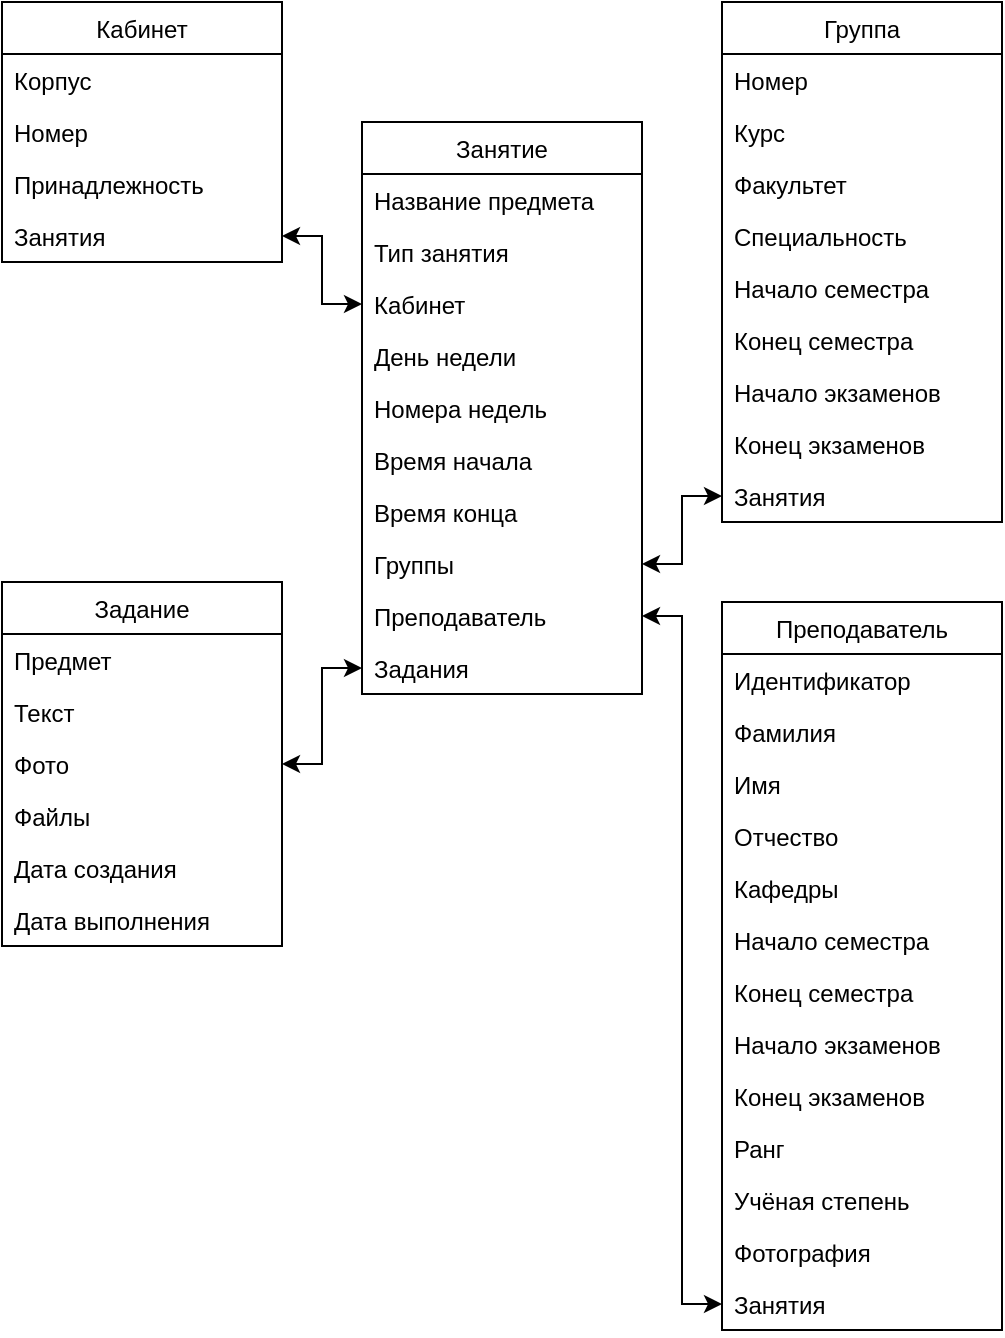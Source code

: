 <mxfile version="15.2.7" type="device"><diagram id="C5RBs43oDa-KdzZeNtuy" name="Page-1"><mxGraphModel dx="1351" dy="884" grid="1" gridSize="10" guides="1" tooltips="1" connect="1" arrows="1" fold="1" page="1" pageScale="1" pageWidth="827" pageHeight="1169" math="0" shadow="0"><root><mxCell id="WIyWlLk6GJQsqaUBKTNV-0"/><mxCell id="WIyWlLk6GJQsqaUBKTNV-1" parent="WIyWlLk6GJQsqaUBKTNV-0"/><mxCell id="ngkg9awUEIGoTGtZSIj_-0" value="Занятие" style="swimlane;fontStyle=0;childLayout=stackLayout;horizontal=1;startSize=26;fillColor=none;horizontalStack=0;resizeParent=1;resizeParentMax=0;resizeLast=0;collapsible=1;marginBottom=0;" vertex="1" parent="WIyWlLk6GJQsqaUBKTNV-1"><mxGeometry x="344" y="312" width="140" height="286" as="geometry"><mxRectangle x="40" y="40" width="70" height="26" as="alternateBounds"/></mxGeometry></mxCell><mxCell id="ngkg9awUEIGoTGtZSIj_-1" value="Название предмета" style="text;strokeColor=none;fillColor=none;align=left;verticalAlign=top;spacingLeft=4;spacingRight=4;overflow=hidden;rotatable=0;points=[[0,0.5],[1,0.5]];portConstraint=eastwest;" vertex="1" parent="ngkg9awUEIGoTGtZSIj_-0"><mxGeometry y="26" width="140" height="26" as="geometry"/></mxCell><mxCell id="ngkg9awUEIGoTGtZSIj_-18" value="Тип занятия" style="text;strokeColor=none;fillColor=none;align=left;verticalAlign=top;spacingLeft=4;spacingRight=4;overflow=hidden;rotatable=0;points=[[0,0.5],[1,0.5]];portConstraint=eastwest;" vertex="1" parent="ngkg9awUEIGoTGtZSIj_-0"><mxGeometry y="52" width="140" height="26" as="geometry"/></mxCell><mxCell id="ngkg9awUEIGoTGtZSIj_-22" value="Кабинет" style="text;strokeColor=none;fillColor=none;align=left;verticalAlign=top;spacingLeft=4;spacingRight=4;overflow=hidden;rotatable=0;points=[[0,0.5],[1,0.5]];portConstraint=eastwest;" vertex="1" parent="ngkg9awUEIGoTGtZSIj_-0"><mxGeometry y="78" width="140" height="26" as="geometry"/></mxCell><mxCell id="ngkg9awUEIGoTGtZSIj_-19" value="День недели" style="text;strokeColor=none;fillColor=none;align=left;verticalAlign=top;spacingLeft=4;spacingRight=4;overflow=hidden;rotatable=0;points=[[0,0.5],[1,0.5]];portConstraint=eastwest;" vertex="1" parent="ngkg9awUEIGoTGtZSIj_-0"><mxGeometry y="104" width="140" height="26" as="geometry"/></mxCell><mxCell id="ngkg9awUEIGoTGtZSIj_-8" value="Номера недель" style="text;strokeColor=none;fillColor=none;align=left;verticalAlign=top;spacingLeft=4;spacingRight=4;overflow=hidden;rotatable=0;points=[[0,0.5],[1,0.5]];portConstraint=eastwest;" vertex="1" parent="ngkg9awUEIGoTGtZSIj_-0"><mxGeometry y="130" width="140" height="26" as="geometry"/></mxCell><mxCell id="ngkg9awUEIGoTGtZSIj_-11" value="Время начала" style="text;strokeColor=none;fillColor=none;align=left;verticalAlign=top;spacingLeft=4;spacingRight=4;overflow=hidden;rotatable=0;points=[[0,0.5],[1,0.5]];portConstraint=eastwest;" vertex="1" parent="ngkg9awUEIGoTGtZSIj_-0"><mxGeometry y="156" width="140" height="26" as="geometry"/></mxCell><mxCell id="ngkg9awUEIGoTGtZSIj_-3" value="Время конца" style="text;strokeColor=none;fillColor=none;align=left;verticalAlign=top;spacingLeft=4;spacingRight=4;overflow=hidden;rotatable=0;points=[[0,0.5],[1,0.5]];portConstraint=eastwest;" vertex="1" parent="ngkg9awUEIGoTGtZSIj_-0"><mxGeometry y="182" width="140" height="26" as="geometry"/></mxCell><mxCell id="ngkg9awUEIGoTGtZSIj_-21" value="Группы" style="text;strokeColor=none;fillColor=none;align=left;verticalAlign=top;spacingLeft=4;spacingRight=4;overflow=hidden;rotatable=0;points=[[0,0.5],[1,0.5]];portConstraint=eastwest;" vertex="1" parent="ngkg9awUEIGoTGtZSIj_-0"><mxGeometry y="208" width="140" height="26" as="geometry"/></mxCell><mxCell id="ngkg9awUEIGoTGtZSIj_-20" value="Преподаватель" style="text;strokeColor=none;fillColor=none;align=left;verticalAlign=top;spacingLeft=4;spacingRight=4;overflow=hidden;rotatable=0;points=[[0,0.5],[1,0.5]];portConstraint=eastwest;" vertex="1" parent="ngkg9awUEIGoTGtZSIj_-0"><mxGeometry y="234" width="140" height="26" as="geometry"/></mxCell><mxCell id="ngkg9awUEIGoTGtZSIj_-80" value="Задания" style="text;strokeColor=none;fillColor=none;align=left;verticalAlign=top;spacingLeft=4;spacingRight=4;overflow=hidden;rotatable=0;points=[[0,0.5],[1,0.5]];portConstraint=eastwest;" vertex="1" parent="ngkg9awUEIGoTGtZSIj_-0"><mxGeometry y="260" width="140" height="26" as="geometry"/></mxCell><mxCell id="ngkg9awUEIGoTGtZSIj_-28" value="Группа" style="swimlane;fontStyle=0;childLayout=stackLayout;horizontal=1;startSize=26;fillColor=none;horizontalStack=0;resizeParent=1;resizeParentMax=0;resizeLast=0;collapsible=1;marginBottom=0;" vertex="1" parent="WIyWlLk6GJQsqaUBKTNV-1"><mxGeometry x="524" y="252" width="140" height="260" as="geometry"><mxRectangle x="40" y="40" width="70" height="26" as="alternateBounds"/></mxGeometry></mxCell><mxCell id="ngkg9awUEIGoTGtZSIj_-29" value="Номер" style="text;strokeColor=none;fillColor=none;align=left;verticalAlign=top;spacingLeft=4;spacingRight=4;overflow=hidden;rotatable=0;points=[[0,0.5],[1,0.5]];portConstraint=eastwest;" vertex="1" parent="ngkg9awUEIGoTGtZSIj_-28"><mxGeometry y="26" width="140" height="26" as="geometry"/></mxCell><mxCell id="ngkg9awUEIGoTGtZSIj_-30" value="Курс" style="text;strokeColor=none;fillColor=none;align=left;verticalAlign=top;spacingLeft=4;spacingRight=4;overflow=hidden;rotatable=0;points=[[0,0.5],[1,0.5]];portConstraint=eastwest;" vertex="1" parent="ngkg9awUEIGoTGtZSIj_-28"><mxGeometry y="52" width="140" height="26" as="geometry"/></mxCell><mxCell id="ngkg9awUEIGoTGtZSIj_-32" value="Факультет" style="text;strokeColor=none;fillColor=none;align=left;verticalAlign=top;spacingLeft=4;spacingRight=4;overflow=hidden;rotatable=0;points=[[0,0.5],[1,0.5]];portConstraint=eastwest;" vertex="1" parent="ngkg9awUEIGoTGtZSIj_-28"><mxGeometry y="78" width="140" height="26" as="geometry"/></mxCell><mxCell id="ngkg9awUEIGoTGtZSIj_-31" value="Специальность" style="text;strokeColor=none;fillColor=none;align=left;verticalAlign=top;spacingLeft=4;spacingRight=4;overflow=hidden;rotatable=0;points=[[0,0.5],[1,0.5]];portConstraint=eastwest;" vertex="1" parent="ngkg9awUEIGoTGtZSIj_-28"><mxGeometry y="104" width="140" height="26" as="geometry"/></mxCell><mxCell id="ngkg9awUEIGoTGtZSIj_-33" value="Начало семестра" style="text;strokeColor=none;fillColor=none;align=left;verticalAlign=top;spacingLeft=4;spacingRight=4;overflow=hidden;rotatable=0;points=[[0,0.5],[1,0.5]];portConstraint=eastwest;" vertex="1" parent="ngkg9awUEIGoTGtZSIj_-28"><mxGeometry y="130" width="140" height="26" as="geometry"/></mxCell><mxCell id="ngkg9awUEIGoTGtZSIj_-34" value="Конец семестра " style="text;strokeColor=none;fillColor=none;align=left;verticalAlign=top;spacingLeft=4;spacingRight=4;overflow=hidden;rotatable=0;points=[[0,0.5],[1,0.5]];portConstraint=eastwest;" vertex="1" parent="ngkg9awUEIGoTGtZSIj_-28"><mxGeometry y="156" width="140" height="26" as="geometry"/></mxCell><mxCell id="ngkg9awUEIGoTGtZSIj_-35" value="Начало экзаменов" style="text;strokeColor=none;fillColor=none;align=left;verticalAlign=top;spacingLeft=4;spacingRight=4;overflow=hidden;rotatable=0;points=[[0,0.5],[1,0.5]];portConstraint=eastwest;" vertex="1" parent="ngkg9awUEIGoTGtZSIj_-28"><mxGeometry y="182" width="140" height="26" as="geometry"/></mxCell><mxCell id="ngkg9awUEIGoTGtZSIj_-36" value="Конец экзаменов" style="text;strokeColor=none;fillColor=none;align=left;verticalAlign=top;spacingLeft=4;spacingRight=4;overflow=hidden;rotatable=0;points=[[0,0.5],[1,0.5]];portConstraint=eastwest;" vertex="1" parent="ngkg9awUEIGoTGtZSIj_-28"><mxGeometry y="208" width="140" height="26" as="geometry"/></mxCell><mxCell id="ngkg9awUEIGoTGtZSIj_-37" value="Занятия" style="text;strokeColor=none;fillColor=none;align=left;verticalAlign=top;spacingLeft=4;spacingRight=4;overflow=hidden;rotatable=0;points=[[0,0.5],[1,0.5]];portConstraint=eastwest;" vertex="1" parent="ngkg9awUEIGoTGtZSIj_-28"><mxGeometry y="234" width="140" height="26" as="geometry"/></mxCell><mxCell id="ngkg9awUEIGoTGtZSIj_-38" value="Преподаватель" style="swimlane;fontStyle=0;childLayout=stackLayout;horizontal=1;startSize=26;fillColor=none;horizontalStack=0;resizeParent=1;resizeParentMax=0;resizeLast=0;collapsible=1;marginBottom=0;" vertex="1" parent="WIyWlLk6GJQsqaUBKTNV-1"><mxGeometry x="524" y="552" width="140" height="364" as="geometry"><mxRectangle x="40" y="40" width="70" height="26" as="alternateBounds"/></mxGeometry></mxCell><mxCell id="ngkg9awUEIGoTGtZSIj_-50" value="Идентификатор" style="text;strokeColor=none;fillColor=none;align=left;verticalAlign=top;spacingLeft=4;spacingRight=4;overflow=hidden;rotatable=0;points=[[0,0.5],[1,0.5]];portConstraint=eastwest;" vertex="1" parent="ngkg9awUEIGoTGtZSIj_-38"><mxGeometry y="26" width="140" height="26" as="geometry"/></mxCell><mxCell id="ngkg9awUEIGoTGtZSIj_-39" value="Фамилия" style="text;strokeColor=none;fillColor=none;align=left;verticalAlign=top;spacingLeft=4;spacingRight=4;overflow=hidden;rotatable=0;points=[[0,0.5],[1,0.5]];portConstraint=eastwest;" vertex="1" parent="ngkg9awUEIGoTGtZSIj_-38"><mxGeometry y="52" width="140" height="26" as="geometry"/></mxCell><mxCell id="ngkg9awUEIGoTGtZSIj_-40" value="Имя" style="text;strokeColor=none;fillColor=none;align=left;verticalAlign=top;spacingLeft=4;spacingRight=4;overflow=hidden;rotatable=0;points=[[0,0.5],[1,0.5]];portConstraint=eastwest;" vertex="1" parent="ngkg9awUEIGoTGtZSIj_-38"><mxGeometry y="78" width="140" height="26" as="geometry"/></mxCell><mxCell id="ngkg9awUEIGoTGtZSIj_-41" value="Отчество" style="text;strokeColor=none;fillColor=none;align=left;verticalAlign=top;spacingLeft=4;spacingRight=4;overflow=hidden;rotatable=0;points=[[0,0.5],[1,0.5]];portConstraint=eastwest;" vertex="1" parent="ngkg9awUEIGoTGtZSIj_-38"><mxGeometry y="104" width="140" height="26" as="geometry"/></mxCell><mxCell id="ngkg9awUEIGoTGtZSIj_-42" value="Кафедры" style="text;strokeColor=none;fillColor=none;align=left;verticalAlign=top;spacingLeft=4;spacingRight=4;overflow=hidden;rotatable=0;points=[[0,0.5],[1,0.5]];portConstraint=eastwest;" vertex="1" parent="ngkg9awUEIGoTGtZSIj_-38"><mxGeometry y="130" width="140" height="26" as="geometry"/></mxCell><mxCell id="ngkg9awUEIGoTGtZSIj_-43" value="Начало семестра" style="text;strokeColor=none;fillColor=none;align=left;verticalAlign=top;spacingLeft=4;spacingRight=4;overflow=hidden;rotatable=0;points=[[0,0.5],[1,0.5]];portConstraint=eastwest;" vertex="1" parent="ngkg9awUEIGoTGtZSIj_-38"><mxGeometry y="156" width="140" height="26" as="geometry"/></mxCell><mxCell id="ngkg9awUEIGoTGtZSIj_-44" value="Конец семестра " style="text;strokeColor=none;fillColor=none;align=left;verticalAlign=top;spacingLeft=4;spacingRight=4;overflow=hidden;rotatable=0;points=[[0,0.5],[1,0.5]];portConstraint=eastwest;" vertex="1" parent="ngkg9awUEIGoTGtZSIj_-38"><mxGeometry y="182" width="140" height="26" as="geometry"/></mxCell><mxCell id="ngkg9awUEIGoTGtZSIj_-45" value="Начало экзаменов" style="text;strokeColor=none;fillColor=none;align=left;verticalAlign=top;spacingLeft=4;spacingRight=4;overflow=hidden;rotatable=0;points=[[0,0.5],[1,0.5]];portConstraint=eastwest;" vertex="1" parent="ngkg9awUEIGoTGtZSIj_-38"><mxGeometry y="208" width="140" height="26" as="geometry"/></mxCell><mxCell id="ngkg9awUEIGoTGtZSIj_-46" value="Конец экзаменов" style="text;strokeColor=none;fillColor=none;align=left;verticalAlign=top;spacingLeft=4;spacingRight=4;overflow=hidden;rotatable=0;points=[[0,0.5],[1,0.5]];portConstraint=eastwest;" vertex="1" parent="ngkg9awUEIGoTGtZSIj_-38"><mxGeometry y="234" width="140" height="26" as="geometry"/></mxCell><mxCell id="ngkg9awUEIGoTGtZSIj_-51" value="Ранг" style="text;strokeColor=none;fillColor=none;align=left;verticalAlign=top;spacingLeft=4;spacingRight=4;overflow=hidden;rotatable=0;points=[[0,0.5],[1,0.5]];portConstraint=eastwest;" vertex="1" parent="ngkg9awUEIGoTGtZSIj_-38"><mxGeometry y="260" width="140" height="26" as="geometry"/></mxCell><mxCell id="ngkg9awUEIGoTGtZSIj_-53" value="Учёная степень" style="text;strokeColor=none;fillColor=none;align=left;verticalAlign=top;spacingLeft=4;spacingRight=4;overflow=hidden;rotatable=0;points=[[0,0.5],[1,0.5]];portConstraint=eastwest;" vertex="1" parent="ngkg9awUEIGoTGtZSIj_-38"><mxGeometry y="286" width="140" height="26" as="geometry"/></mxCell><mxCell id="ngkg9awUEIGoTGtZSIj_-52" value="Фотография" style="text;strokeColor=none;fillColor=none;align=left;verticalAlign=top;spacingLeft=4;spacingRight=4;overflow=hidden;rotatable=0;points=[[0,0.5],[1,0.5]];portConstraint=eastwest;" vertex="1" parent="ngkg9awUEIGoTGtZSIj_-38"><mxGeometry y="312" width="140" height="26" as="geometry"/></mxCell><mxCell id="ngkg9awUEIGoTGtZSIj_-47" value="Занятия" style="text;strokeColor=none;fillColor=none;align=left;verticalAlign=top;spacingLeft=4;spacingRight=4;overflow=hidden;rotatable=0;points=[[0,0.5],[1,0.5]];portConstraint=eastwest;" vertex="1" parent="ngkg9awUEIGoTGtZSIj_-38"><mxGeometry y="338" width="140" height="26" as="geometry"/></mxCell><mxCell id="ngkg9awUEIGoTGtZSIj_-54" value="Кабинет" style="swimlane;fontStyle=0;childLayout=stackLayout;horizontal=1;startSize=26;fillColor=none;horizontalStack=0;resizeParent=1;resizeParentMax=0;resizeLast=0;collapsible=1;marginBottom=0;" vertex="1" parent="WIyWlLk6GJQsqaUBKTNV-1"><mxGeometry x="164" y="252" width="140" height="130" as="geometry"><mxRectangle x="40" y="40" width="70" height="26" as="alternateBounds"/></mxGeometry></mxCell><mxCell id="ngkg9awUEIGoTGtZSIj_-55" value="Корпус" style="text;strokeColor=none;fillColor=none;align=left;verticalAlign=top;spacingLeft=4;spacingRight=4;overflow=hidden;rotatable=0;points=[[0,0.5],[1,0.5]];portConstraint=eastwest;" vertex="1" parent="ngkg9awUEIGoTGtZSIj_-54"><mxGeometry y="26" width="140" height="26" as="geometry"/></mxCell><mxCell id="ngkg9awUEIGoTGtZSIj_-56" value="Номер" style="text;strokeColor=none;fillColor=none;align=left;verticalAlign=top;spacingLeft=4;spacingRight=4;overflow=hidden;rotatable=0;points=[[0,0.5],[1,0.5]];portConstraint=eastwest;" vertex="1" parent="ngkg9awUEIGoTGtZSIj_-54"><mxGeometry y="52" width="140" height="26" as="geometry"/></mxCell><mxCell id="ngkg9awUEIGoTGtZSIj_-57" value="Принадлежность" style="text;strokeColor=none;fillColor=none;align=left;verticalAlign=top;spacingLeft=4;spacingRight=4;overflow=hidden;rotatable=0;points=[[0,0.5],[1,0.5]];portConstraint=eastwest;" vertex="1" parent="ngkg9awUEIGoTGtZSIj_-54"><mxGeometry y="78" width="140" height="26" as="geometry"/></mxCell><mxCell id="ngkg9awUEIGoTGtZSIj_-58" value="Занятия" style="text;strokeColor=none;fillColor=none;align=left;verticalAlign=top;spacingLeft=4;spacingRight=4;overflow=hidden;rotatable=0;points=[[0,0.5],[1,0.5]];portConstraint=eastwest;" vertex="1" parent="ngkg9awUEIGoTGtZSIj_-54"><mxGeometry y="104" width="140" height="26" as="geometry"/></mxCell><mxCell id="ngkg9awUEIGoTGtZSIj_-64" value="Задание" style="swimlane;fontStyle=0;childLayout=stackLayout;horizontal=1;startSize=26;fillColor=none;horizontalStack=0;resizeParent=1;resizeParentMax=0;resizeLast=0;collapsible=1;marginBottom=0;" vertex="1" parent="WIyWlLk6GJQsqaUBKTNV-1"><mxGeometry x="164" y="542" width="140" height="182" as="geometry"><mxRectangle x="40" y="40" width="70" height="26" as="alternateBounds"/></mxGeometry></mxCell><mxCell id="ngkg9awUEIGoTGtZSIj_-74" value="Предмет" style="text;strokeColor=none;fillColor=none;align=left;verticalAlign=top;spacingLeft=4;spacingRight=4;overflow=hidden;rotatable=0;points=[[0,0.5],[1,0.5]];portConstraint=eastwest;" vertex="1" parent="ngkg9awUEIGoTGtZSIj_-64"><mxGeometry y="26" width="140" height="26" as="geometry"/></mxCell><mxCell id="ngkg9awUEIGoTGtZSIj_-65" value="Текст" style="text;strokeColor=none;fillColor=none;align=left;verticalAlign=top;spacingLeft=4;spacingRight=4;overflow=hidden;rotatable=0;points=[[0,0.5],[1,0.5]];portConstraint=eastwest;" vertex="1" parent="ngkg9awUEIGoTGtZSIj_-64"><mxGeometry y="52" width="140" height="26" as="geometry"/></mxCell><mxCell id="ngkg9awUEIGoTGtZSIj_-66" value="Фото" style="text;strokeColor=none;fillColor=none;align=left;verticalAlign=top;spacingLeft=4;spacingRight=4;overflow=hidden;rotatable=0;points=[[0,0.5],[1,0.5]];portConstraint=eastwest;" vertex="1" parent="ngkg9awUEIGoTGtZSIj_-64"><mxGeometry y="78" width="140" height="26" as="geometry"/></mxCell><mxCell id="ngkg9awUEIGoTGtZSIj_-67" value="Файлы" style="text;strokeColor=none;fillColor=none;align=left;verticalAlign=top;spacingLeft=4;spacingRight=4;overflow=hidden;rotatable=0;points=[[0,0.5],[1,0.5]];portConstraint=eastwest;" vertex="1" parent="ngkg9awUEIGoTGtZSIj_-64"><mxGeometry y="104" width="140" height="26" as="geometry"/></mxCell><mxCell id="ngkg9awUEIGoTGtZSIj_-68" value="Дата создания" style="text;strokeColor=none;fillColor=none;align=left;verticalAlign=top;spacingLeft=4;spacingRight=4;overflow=hidden;rotatable=0;points=[[0,0.5],[1,0.5]];portConstraint=eastwest;" vertex="1" parent="ngkg9awUEIGoTGtZSIj_-64"><mxGeometry y="130" width="140" height="26" as="geometry"/></mxCell><mxCell id="ngkg9awUEIGoTGtZSIj_-69" value="Дата выполнения" style="text;strokeColor=none;fillColor=none;align=left;verticalAlign=top;spacingLeft=4;spacingRight=4;overflow=hidden;rotatable=0;points=[[0,0.5],[1,0.5]];portConstraint=eastwest;" vertex="1" parent="ngkg9awUEIGoTGtZSIj_-64"><mxGeometry y="156" width="140" height="26" as="geometry"/></mxCell><mxCell id="ngkg9awUEIGoTGtZSIj_-76" style="edgeStyle=orthogonalEdgeStyle;rounded=0;orthogonalLoop=1;jettySize=auto;html=1;entryX=0;entryY=0.5;entryDx=0;entryDy=0;startArrow=classic;startFill=1;" edge="1" parent="WIyWlLk6GJQsqaUBKTNV-1" source="ngkg9awUEIGoTGtZSIj_-21" target="ngkg9awUEIGoTGtZSIj_-37"><mxGeometry relative="1" as="geometry"/></mxCell><mxCell id="ngkg9awUEIGoTGtZSIj_-78" style="edgeStyle=orthogonalEdgeStyle;rounded=0;orthogonalLoop=1;jettySize=auto;html=1;entryX=0;entryY=0.5;entryDx=0;entryDy=0;startArrow=classic;startFill=1;" edge="1" parent="WIyWlLk6GJQsqaUBKTNV-1" source="ngkg9awUEIGoTGtZSIj_-20" target="ngkg9awUEIGoTGtZSIj_-47"><mxGeometry relative="1" as="geometry"/></mxCell><mxCell id="ngkg9awUEIGoTGtZSIj_-81" style="edgeStyle=orthogonalEdgeStyle;rounded=0;orthogonalLoop=1;jettySize=auto;html=1;startArrow=classic;startFill=1;" edge="1" parent="WIyWlLk6GJQsqaUBKTNV-1" source="ngkg9awUEIGoTGtZSIj_-66" target="ngkg9awUEIGoTGtZSIj_-80"><mxGeometry relative="1" as="geometry"/></mxCell><mxCell id="ngkg9awUEIGoTGtZSIj_-82" style="edgeStyle=orthogonalEdgeStyle;rounded=0;orthogonalLoop=1;jettySize=auto;html=1;startArrow=classic;startFill=1;" edge="1" parent="WIyWlLk6GJQsqaUBKTNV-1" source="ngkg9awUEIGoTGtZSIj_-22" target="ngkg9awUEIGoTGtZSIj_-58"><mxGeometry relative="1" as="geometry"/></mxCell></root></mxGraphModel></diagram></mxfile>